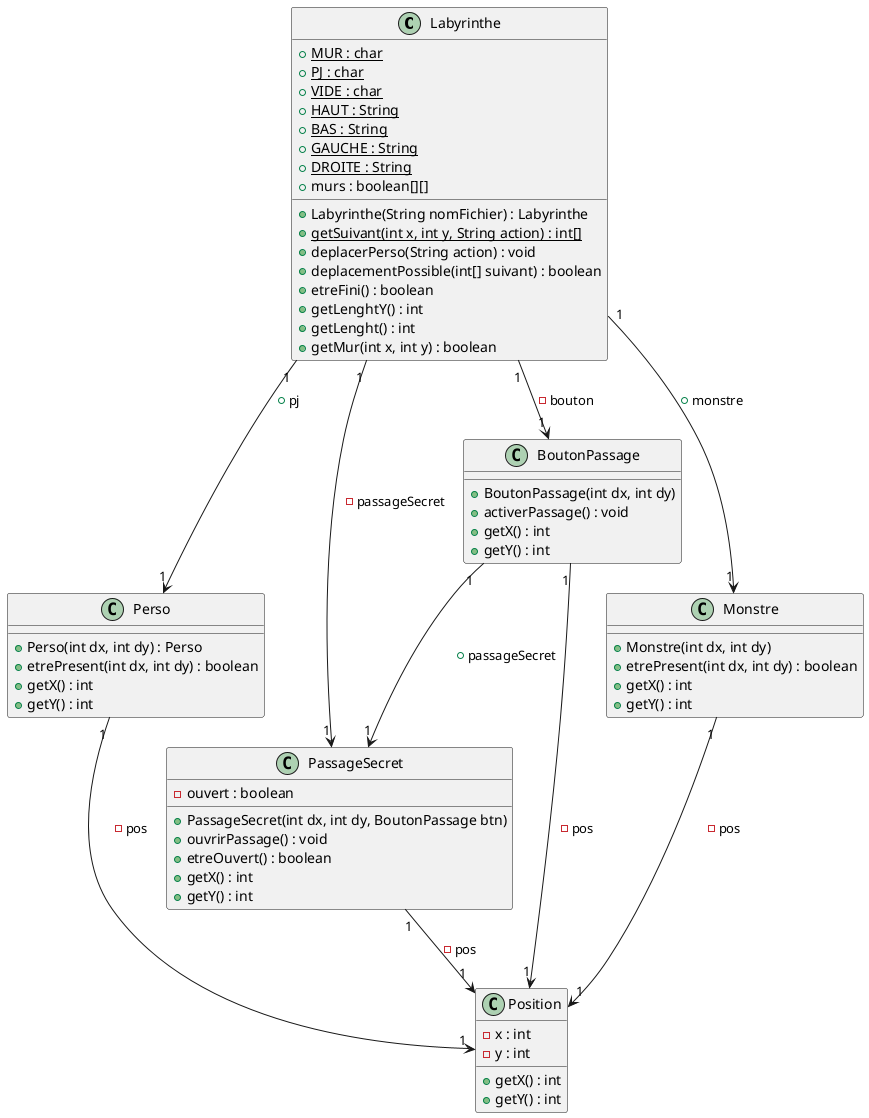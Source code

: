 @startuml

class Labyrinthe{
    {static} +MUR : char
    {static} +PJ : char
    {static} +VIDE : char
    {static} +HAUT : String
    {static} +BAS : String
    {static} +GAUCHE : String
    {static} +DROITE : String
    +murs : boolean[][]

    +Labyrinthe(String nomFichier) : Labyrinthe
    {static}+getSuivant(int x, int y, String action) : int[]
    +deplacerPerso(String action) : void
    +deplacementPossible(int[] suivant) : boolean
    +etreFini() : boolean
    +getLenghtY() : int
    +getLenght() : int
    +getMur(int x, int y) : boolean


}
class Perso {
    +Perso(int dx, int dy) : Perso
    +etrePresent(int dx, int dy) : boolean
    +getX() : int
    +getY() : int
}

class PassageSecret {
    -ouvert : boolean
    +PassageSecret(int dx, int dy, BoutonPassage btn)
    +ouvrirPassage() : void
    +etreOuvert() : boolean
    +getX() : int
    +getY() : int
}

class BoutonPassage {
    +BoutonPassage(int dx, int dy)
    +activerPassage() : void
    +getX() : int
    +getY() : int
}

class Position {
    -x : int
    -y : int
    +getX() : int
    +getY() : int
}

class Monstre{
    +Monstre(int dx, int dy)
    +etrePresent(int dx, int dy) : boolean
    +getX() : int
    +getY() : int
}

Labyrinthe "1"-->"1" Perso : +pj
Labyrinthe "1"-->"1" Monstre : +monstre
Labyrinthe "1"-->"1" PassageSecret : -passageSecret
BoutonPassage "1"-->"1" PassageSecret : +passageSecret
Labyrinthe "1"-->"1" BoutonPassage : -bouton
Perso "1"-->"1" Position : -pos
Monstre "1"-->"1" Position : -pos
PassageSecret "1"-->"1" Position : -pos
BoutonPassage "1"-->"1" Position : -pos


@enduml